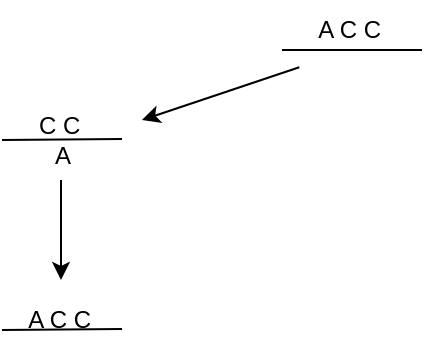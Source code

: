 <mxfile version="20.2.2" type="device"><diagram id="APGIXFaPEQwMwXC_Et36" name="Page-1"><mxGraphModel dx="782" dy="436" grid="1" gridSize="10" guides="1" tooltips="1" connect="1" arrows="1" fold="1" page="1" pageScale="1" pageWidth="850" pageHeight="1100" math="0" shadow="0"><root><mxCell id="0"/><mxCell id="1" parent="0"/><mxCell id="G5FUXfjLERPKS99W8sjW-1" value="A C C&amp;nbsp;&lt;br&gt;" style="text;html=1;align=center;verticalAlign=middle;resizable=0;points=[];autosize=1;strokeColor=none;fillColor=none;" vertex="1" parent="1"><mxGeometry x="395" y="25" width="60" height="30" as="geometry"/></mxCell><mxCell id="G5FUXfjLERPKS99W8sjW-2" value="" style="endArrow=none;html=1;rounded=0;" edge="1" parent="1"><mxGeometry width="50" height="50" relative="1" as="geometry"><mxPoint x="390" y="50" as="sourcePoint"/><mxPoint x="460" y="50" as="targetPoint"/></mxGeometry></mxCell><mxCell id="G5FUXfjLERPKS99W8sjW-3" value="" style="endArrow=classic;html=1;rounded=0;exitX=0.061;exitY=1.122;exitDx=0;exitDy=0;exitPerimeter=0;" edge="1" parent="1" source="G5FUXfjLERPKS99W8sjW-1"><mxGeometry width="50" height="50" relative="1" as="geometry"><mxPoint x="380" y="55" as="sourcePoint"/><mxPoint x="320" y="85" as="targetPoint"/></mxGeometry></mxCell><mxCell id="G5FUXfjLERPKS99W8sjW-4" value="C C&amp;nbsp;&lt;br&gt;A" style="text;html=1;align=center;verticalAlign=middle;resizable=0;points=[];autosize=1;strokeColor=none;fillColor=none;" vertex="1" parent="1"><mxGeometry x="255" y="75" width="50" height="40" as="geometry"/></mxCell><mxCell id="G5FUXfjLERPKS99W8sjW-5" value="" style="endArrow=none;html=1;rounded=0;" edge="1" parent="1"><mxGeometry width="50" height="50" relative="1" as="geometry"><mxPoint x="250" y="95" as="sourcePoint"/><mxPoint x="310" y="94.5" as="targetPoint"/></mxGeometry></mxCell><mxCell id="G5FUXfjLERPKS99W8sjW-9" value="" style="endArrow=classic;html=1;rounded=0;" edge="1" parent="1"><mxGeometry width="50" height="50" relative="1" as="geometry"><mxPoint x="279.5" y="115" as="sourcePoint"/><mxPoint x="279.5" y="165" as="targetPoint"/></mxGeometry></mxCell><mxCell id="G5FUXfjLERPKS99W8sjW-12" value="A C C&amp;nbsp;&lt;br&gt;" style="text;html=1;align=center;verticalAlign=middle;resizable=0;points=[];autosize=1;strokeColor=none;fillColor=none;" vertex="1" parent="1"><mxGeometry x="250" y="170" width="60" height="30" as="geometry"/></mxCell><mxCell id="G5FUXfjLERPKS99W8sjW-13" value="" style="endArrow=none;html=1;rounded=0;" edge="1" parent="1"><mxGeometry width="50" height="50" relative="1" as="geometry"><mxPoint x="250" y="190" as="sourcePoint"/><mxPoint x="310" y="189.5" as="targetPoint"/></mxGeometry></mxCell></root></mxGraphModel></diagram></mxfile>